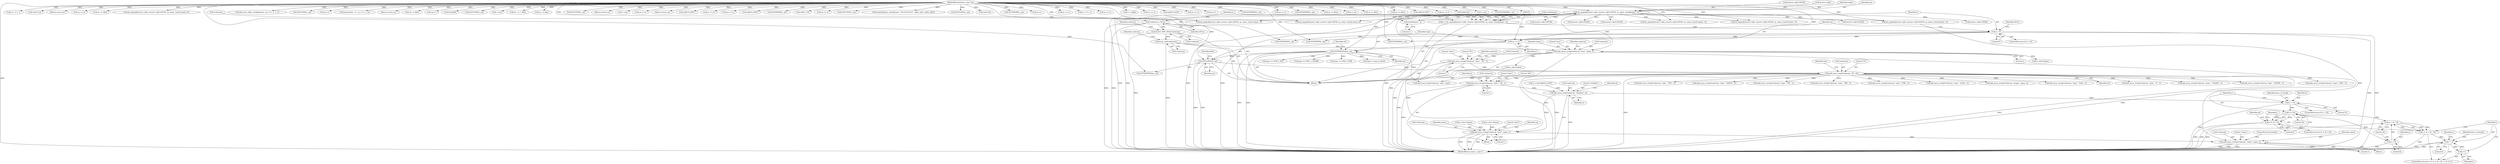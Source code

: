 digraph "1_php-src_2fefae47716d501aec41c1102f3fd4531f070b05_0@pointer" {
"1000748" [label="(Call,add_assoc_string(*subarray, \"type\", \"A6\", 1))"];
"1000210" [label="(Call,add_assoc_long(*subarray, \"ttl\", ttl))"];
"1000204" [label="(Call,add_assoc_string(*subarray, \"class\", \"IN\", 1))"];
"1000198" [label="(Call,add_assoc_string(*subarray, \"host\", name, 1))"];
"1000195" [label="(Call,array_init(*subarray))"];
"1000192" [label="(Call,ALLOC_INIT_ZVAL(*subarray))"];
"1000129" [label="(Call,*subarray = NULL)"];
"1000135" [label="(Call,dn_expand(answer->qb2, answer->qb2+65536, cp, name, sizeof(name) - 2))"];
"1000106" [label="(MethodParameterIn,u_char *cp)"];
"1000146" [label="(Call,sizeof(name) - 2)"];
"1000163" [label="(Call,GETLONG(ttl, cp))"];
"1000160" [label="(Call,GETSHORT(type, cp))"];
"1000157" [label="(Call,cp += n)"];
"1000151" [label="(Call,n < 0)"];
"1000133" [label="(Call,n = dn_expand(answer->qb2, answer->qb2+65536, cp, name, sizeof(name) - 2))"];
"1000765" [label="(Call,add_assoc_long(*subarray, \"masklen\", n))"];
"1000776" [label="(Call,n > 15)"];
"1000795" [label="(Call,n % 16)"];
"1000794" [label="(Call,n % 16 > 8)"];
"1000877" [label="(Call,(n + 8) / 16)"];
"1000875" [label="(Call,i = (n + 8) / 16)"];
"1000882" [label="(Call,i < 8)"];
"1000885" [label="(Call,i++)"];
"1000878" [label="(Call,n + 8)"];
"1000976" [label="(Call,add_assoc_string(*subarray, \"ipv6\", name, 1))"];
"1001016" [label="(Call,add_assoc_string(*subarray, \"chain\", name, 1))"];
"1000984" [label="(Identifier,cp)"];
"1000157" [label="(Call,cp += n)"];
"1000768" [label="(Literal,\"masklen\")"];
"1000889" [label="(Identifier,s)"];
"1000471" [label="(Call,cp + ll + 1)"];
"1000362" [label="(Call,add_assoc_string(*subarray, \"type\", \"HINFO\", 1))"];
"1000981" [label="(Literal,1)"];
"1000977" [label="(Call,*subarray)"];
"1000227" [label="(Call,(char*) cp)"];
"1000765" [label="(Call,add_assoc_long(*subarray, \"masklen\", n))"];
"1001216" [label="(Return,return cp;)"];
"1000317" [label="(Call,type == DNS_T_PTR)"];
"1000385" [label="(Call,cp += n)"];
"1000876" [label="(Identifier,i)"];
"1000133" [label="(Call,n = dn_expand(answer->qb2, answer->qb2+65536, cp, name, sizeof(name) - 2))"];
"1000193" [label="(Call,*subarray)"];
"1000165" [label="(Identifier,cp)"];
"1000796" [label="(Identifier,n)"];
"1000174" [label="(Call,type != type_to_fetch)"];
"1000309" [label="(Call,add_assoc_string(*subarray, \"type\", \"NS\", 1))"];
"1000272" [label="(Call,cp += dlen)"];
"1000976" [label="(Call,add_assoc_string(*subarray, \"ipv6\", name, 1))"];
"1000555" [label="(Call,dn_expand(answer->qb2, answer->qb2+65536, cp, name, (sizeof name) -2))"];
"1001020" [label="(Identifier,name)"];
"1000991" [label="(Call,dn_expand(answer->qb2, answer->qb2+65536, cp, name, (sizeof name) - 2))"];
"1000209" [label="(Literal,1)"];
"1000995" [label="(Call,answer->qb2+65536)"];
"1001173" [label="(Call,dn_expand(answer->qb2, answer->qb2+65536, cp, name, (sizeof name) - 2))"];
"1000469" [label="(Call,add_next_index_stringl(entries, cp + ll + 1, n, 1))"];
"1000751" [label="(Literal,\"type\")"];
"1000602" [label="(Call,GETLONG(n, cp))"];
"1000872" [label="(Call,cp++)"];
"1000147" [label="(Call,sizeof(name))"];
"1000208" [label="(Literal,\"IN\")"];
"1000277" [label="(Call,add_assoc_string(*subarray, \"type\", \"MX\", 1))"];
"1000150" [label="(ControlStructure,if (n < 0))"];
"1000459" [label="(Call,memcpy(tp + ll , cp + ll + 1, n))"];
"1000793" [label="(ControlStructure,if (n % 16 > 8))"];
"1000139" [label="(Call,answer->qb2+65536)"];
"1000218" [label="(Call,add_assoc_long(*subarray, \"type\", type))"];
"1000129" [label="(Call,*subarray = NULL)"];
"1000190" [label="(Return,return cp;)"];
"1000162" [label="(Identifier,cp)"];
"1000490" [label="(Call,cp += dlen)"];
"1000961" [label="(Identifier,have_v6_break)"];
"1000321" [label="(Call,add_assoc_string(*subarray, \"type\", \"PTR\", 1))"];
"1000769" [label="(Identifier,n)"];
"1000394" [label="(Call,cp++)"];
"1000874" [label="(ControlStructure,for (i = (n + 8) / 16; i < 8; i++))"];
"1000757" [label="(Call,(int)cp[0])"];
"1000160" [label="(Call,GETSHORT(type, cp))"];
"1000167" [label="(Identifier,dlen)"];
"1000980" [label="(Identifier,name)"];
"1000886" [label="(Identifier,i)"];
"1000618" [label="(Call,GETLONG(n, cp))"];
"1001144" [label="(Call,++cp)"];
"1000731" [label="(Call,add_assoc_string(*subarray, \"type\", \"AAAA\", 1))"];
"1000983" [label="(Call,cp < p + dlen)"];
"1000794" [label="(Call,n % 16 > 8)"];
"1000204" [label="(Call,add_assoc_string(*subarray, \"class\", \"IN\", 1))"];
"1001212" [label="(Call,cp += dlen)"];
"1000161" [label="(Identifier,type)"];
"1001030" [label="(Call,GETSHORT(n, cp))"];
"1000899" [label="(Call,(u_char *)name)"];
"1000883" [label="(Identifier,i)"];
"1000586" [label="(Call,GETLONG(n, cp))"];
"1000196" [label="(Call,*subarray)"];
"1000181" [label="(Return,return cp;)"];
"1000810" [label="(Call,(u_char *)name)"];
"1000212" [label="(Identifier,subarray)"];
"1000884" [label="(Literal,8)"];
"1001124" [label="(Call,++cp)"];
"1000195" [label="(Call,array_init(*subarray))"];
"1000164" [label="(Identifier,ttl)"];
"1000112" [label="(Block,)"];
"1000544" [label="(Call,cp += n)"];
"1000237" [label="(Return,return cp;)"];
"1001113" [label="(Call,cp[0] & 0xFF)"];
"1000354" [label="(Call,add_assoc_string(*subarray, \"target\", name, 1))"];
"1000577" [label="(Call,cp += n)"];
"1000156" [label="(Identifier,NULL)"];
"1000878" [label="(Call,n + 8)"];
"1000203" [label="(Literal,1)"];
"1000781" [label="(Identifier,have_v6_break)"];
"1000192" [label="(Call,ALLOC_INIT_ZVAL(*subarray))"];
"1001078" [label="(Call,cp += n)"];
"1000205" [label="(Call,*subarray)"];
"1001153" [label="(Call,cp[0] & 0xFF)"];
"1000771" [label="(Identifier,tp)"];
"1000158" [label="(Identifier,cp)"];
"1000888" [label="(Call,GETSHORT(s, cp))"];
"1000879" [label="(Identifier,n)"];
"1000801" [label="(Call,cp[0] != 0)"];
"1000514" [label="(Call,add_assoc_string(*subarray, \"type\", \"SOA\", 1))"];
"1000202" [label="(Identifier,name)"];
"1000153" [label="(Literal,0)"];
"1000351" [label="(Call,cp += n)"];
"1000594" [label="(Call,GETLONG(n, cp))"];
"1000776" [label="(Call,n > 15)"];
"1000149" [label="(Literal,2)"];
"1000249" [label="(Call,snprintf(name, sizeof(name), \"%d.%d.%d.%d\", cp[0], cp[1], cp[2], cp[3]))"];
"1000210" [label="(Call,add_assoc_long(*subarray, \"ttl\", ttl))"];
"1001016" [label="(Call,add_assoc_string(*subarray, \"chain\", name, 1))"];
"1000772" [label="(Call,(u_char*)name)"];
"1000130" [label="(Call,*subarray)"];
"1000752" [label="(Literal,\"A6\")"];
"1000610" [label="(Call,GETLONG(n, cp))"];
"1000201" [label="(Literal,\"host\")"];
"1000134" [label="(Identifier,n)"];
"1000146" [label="(Call,sizeof(name) - 2)"];
"1000380" [label="(Call,(char*)cp)"];
"1000151" [label="(Call,n < 0)"];
"1000214" [label="(Identifier,ttl)"];
"1001056" [label="(Call,dn_expand(answer->qb2, answer->qb2+65536, cp, name, (sizeof name) - 2))"];
"1001038" [label="(Call,GETSHORT(n, cp))"];
"1001017" [label="(Call,*subarray)"];
"1000374" [label="(Call,cp++)"];
"1000283" [label="(Call,GETSHORT(n, cp))"];
"1000526" [label="(Call,answer->qb2+65536)"];
"1000405" [label="(Call,cp += n)"];
"1000755" [label="(Identifier,n)"];
"1000243" [label="(Call,add_assoc_string(*subarray, \"type\", \"A\", 1))"];
"1000748" [label="(Call,add_assoc_string(*subarray, \"type\", \"A6\", 1))"];
"1000297" [label="(Call,add_assoc_string(*subarray, \"type\", \"CNAME\", 1))"];
"1000885" [label="(Call,i++)"];
"1000880" [label="(Literal,8)"];
"1000797" [label="(Literal,16)"];
"1000305" [label="(Call,type == DNS_T_NS)"];
"1001060" [label="(Call,answer->qb2+65536)"];
"1000198" [label="(Call,add_assoc_string(*subarray, \"host\", name, 1))"];
"1000882" [label="(Call,i < 8)"];
"1000163" [label="(Call,GETLONG(ttl, cp))"];
"1001089" [label="(Call,add_assoc_string(*subarray, \"type\", \"NAPTR\", 1))"];
"1001019" [label="(Literal,\"chain\")"];
"1000159" [label="(Identifier,n)"];
"1000152" [label="(Identifier,n)"];
"1000463" [label="(Call,cp + ll + 1)"];
"1001168" [label="(Call,cp += n)"];
"1001095" [label="(Call,GETSHORT(n, cp))"];
"1000440" [label="(Call,n = cp[ll])"];
"1001195" [label="(Call,cp += n)"];
"1000753" [label="(Literal,1)"];
"1001022" [label="(ControlStructure,break;)"];
"1000777" [label="(Identifier,n)"];
"1000829" [label="(Call,cp[0] & 0xFF)"];
"1000881" [label="(Literal,16)"];
"1000630" [label="(Call,(u_char*)name)"];
"1000206" [label="(Identifier,subarray)"];
"1000211" [label="(Call,*subarray)"];
"1000106" [label="(MethodParameterIn,u_char *cp)"];
"1001148" [label="(Call,cp += n)"];
"1001021" [label="(Literal,1)"];
"1000241" [label="(Block,)"];
"1000763" [label="(Call,cp++)"];
"1000166" [label="(Call,GETSHORT(dlen, cp))"];
"1001103" [label="(Call,GETSHORT(n, cp))"];
"1000136" [label="(Call,answer->qb2)"];
"1000333" [label="(Call,answer->qb2+65536)"];
"1000213" [label="(Literal,\"ttl\")"];
"1000329" [label="(Call,dn_expand(answer->qb2, answer->qb2+65536, cp, name, (sizeof name) - 2))"];
"1000216" [label="(Identifier,raw)"];
"1000145" [label="(Identifier,name)"];
"1000778" [label="(Literal,15)"];
"1000798" [label="(Literal,8)"];
"1000875" [label="(Call,i = (n + 8) / 16)"];
"1001013" [label="(Call,cp += n)"];
"1001046" [label="(Call,GETSHORT(n, cp))"];
"1000178" [label="(Call,cp += dlen)"];
"1000522" [label="(Call,dn_expand(answer->qb2, answer->qb2+65536, cp, name, (sizeof name) -2))"];
"1000803" [label="(Identifier,cp)"];
"1000132" [label="(Identifier,NULL)"];
"1000745" [label="(Call,p = cp)"];
"1000199" [label="(Call,*subarray)"];
"1000988" [label="(Block,)"];
"1000144" [label="(Identifier,cp)"];
"1001024" [label="(Call,add_assoc_string(*subarray, \"type\", \"SRV\", 1))"];
"1000979" [label="(Literal,\"ipv6\")"];
"1001218" [label="(MethodReturn,static u_char *)"];
"1000234" [label="(Call,cp += dlen)"];
"1000795" [label="(Call,n % 16)"];
"1000187" [label="(Call,cp += dlen)"];
"1000200" [label="(Identifier,subarray)"];
"1000207" [label="(Literal,\"class\")"];
"1001133" [label="(Call,cp[0] & 0xFF)"];
"1000293" [label="(Call,type == DNS_T_CNAME)"];
"1000749" [label="(Call,*subarray)"];
"1000419" [label="(Call,add_assoc_string(*subarray, \"type\", \"TXT\", 1))"];
"1000197" [label="(Identifier,subarray)"];
"1000754" [label="(Call,n = ((int)cp[0]) & 0xFF)"];
"1000135" [label="(Call,dn_expand(answer->qb2, answer->qb2+65536, cp, name, sizeof(name) - 2))"];
"1001177" [label="(Call,answer->qb2+65536)"];
"1001128" [label="(Call,cp += n)"];
"1000400" [label="(Call,(char*)cp)"];
"1001164" [label="(Call,++cp)"];
"1000775" [label="(ControlStructure,if (n > 15))"];
"1000766" [label="(Call,*subarray)"];
"1000877" [label="(Call,(n + 8) / 16)"];
"1000643" [label="(Call,GETSHORT(s, cp))"];
"1000748" -> "1000241"  [label="AST: "];
"1000748" -> "1000753"  [label="CFG: "];
"1000749" -> "1000748"  [label="AST: "];
"1000751" -> "1000748"  [label="AST: "];
"1000752" -> "1000748"  [label="AST: "];
"1000753" -> "1000748"  [label="AST: "];
"1000755" -> "1000748"  [label="CFG: "];
"1000748" -> "1001218"  [label="DDG: "];
"1000210" -> "1000748"  [label="DDG: "];
"1000748" -> "1000765"  [label="DDG: "];
"1000210" -> "1000112"  [label="AST: "];
"1000210" -> "1000214"  [label="CFG: "];
"1000211" -> "1000210"  [label="AST: "];
"1000213" -> "1000210"  [label="AST: "];
"1000214" -> "1000210"  [label="AST: "];
"1000216" -> "1000210"  [label="CFG: "];
"1000210" -> "1001218"  [label="DDG: "];
"1000210" -> "1001218"  [label="DDG: "];
"1000210" -> "1001218"  [label="DDG: "];
"1000204" -> "1000210"  [label="DDG: "];
"1000163" -> "1000210"  [label="DDG: "];
"1000210" -> "1000218"  [label="DDG: "];
"1000210" -> "1000243"  [label="DDG: "];
"1000210" -> "1000277"  [label="DDG: "];
"1000210" -> "1000297"  [label="DDG: "];
"1000210" -> "1000309"  [label="DDG: "];
"1000210" -> "1000321"  [label="DDG: "];
"1000210" -> "1000354"  [label="DDG: "];
"1000210" -> "1000362"  [label="DDG: "];
"1000210" -> "1000419"  [label="DDG: "];
"1000210" -> "1000514"  [label="DDG: "];
"1000210" -> "1000731"  [label="DDG: "];
"1000210" -> "1001024"  [label="DDG: "];
"1000210" -> "1001089"  [label="DDG: "];
"1000204" -> "1000112"  [label="AST: "];
"1000204" -> "1000209"  [label="CFG: "];
"1000205" -> "1000204"  [label="AST: "];
"1000207" -> "1000204"  [label="AST: "];
"1000208" -> "1000204"  [label="AST: "];
"1000209" -> "1000204"  [label="AST: "];
"1000212" -> "1000204"  [label="CFG: "];
"1000204" -> "1001218"  [label="DDG: "];
"1000198" -> "1000204"  [label="DDG: "];
"1000198" -> "1000112"  [label="AST: "];
"1000198" -> "1000203"  [label="CFG: "];
"1000199" -> "1000198"  [label="AST: "];
"1000201" -> "1000198"  [label="AST: "];
"1000202" -> "1000198"  [label="AST: "];
"1000203" -> "1000198"  [label="AST: "];
"1000206" -> "1000198"  [label="CFG: "];
"1000198" -> "1001218"  [label="DDG: "];
"1000198" -> "1001218"  [label="DDG: "];
"1000195" -> "1000198"  [label="DDG: "];
"1000135" -> "1000198"  [label="DDG: "];
"1000198" -> "1000630"  [label="DDG: "];
"1000198" -> "1000772"  [label="DDG: "];
"1000195" -> "1000112"  [label="AST: "];
"1000195" -> "1000196"  [label="CFG: "];
"1000196" -> "1000195"  [label="AST: "];
"1000200" -> "1000195"  [label="CFG: "];
"1000195" -> "1001218"  [label="DDG: "];
"1000192" -> "1000195"  [label="DDG: "];
"1000192" -> "1000112"  [label="AST: "];
"1000192" -> "1000193"  [label="CFG: "];
"1000193" -> "1000192"  [label="AST: "];
"1000197" -> "1000192"  [label="CFG: "];
"1000192" -> "1001218"  [label="DDG: "];
"1000129" -> "1000192"  [label="DDG: "];
"1000129" -> "1000112"  [label="AST: "];
"1000129" -> "1000132"  [label="CFG: "];
"1000130" -> "1000129"  [label="AST: "];
"1000132" -> "1000129"  [label="AST: "];
"1000134" -> "1000129"  [label="CFG: "];
"1000129" -> "1001218"  [label="DDG: "];
"1000129" -> "1001218"  [label="DDG: "];
"1000135" -> "1000133"  [label="AST: "];
"1000135" -> "1000146"  [label="CFG: "];
"1000136" -> "1000135"  [label="AST: "];
"1000139" -> "1000135"  [label="AST: "];
"1000144" -> "1000135"  [label="AST: "];
"1000145" -> "1000135"  [label="AST: "];
"1000146" -> "1000135"  [label="AST: "];
"1000133" -> "1000135"  [label="CFG: "];
"1000135" -> "1001218"  [label="DDG: "];
"1000135" -> "1001218"  [label="DDG: "];
"1000135" -> "1001218"  [label="DDG: "];
"1000135" -> "1001218"  [label="DDG: "];
"1000135" -> "1001218"  [label="DDG: "];
"1000135" -> "1000133"  [label="DDG: "];
"1000135" -> "1000133"  [label="DDG: "];
"1000135" -> "1000133"  [label="DDG: "];
"1000135" -> "1000133"  [label="DDG: "];
"1000135" -> "1000133"  [label="DDG: "];
"1000106" -> "1000135"  [label="DDG: "];
"1000146" -> "1000135"  [label="DDG: "];
"1000135" -> "1000157"  [label="DDG: "];
"1000135" -> "1000329"  [label="DDG: "];
"1000135" -> "1000333"  [label="DDG: "];
"1000135" -> "1000522"  [label="DDG: "];
"1000135" -> "1000526"  [label="DDG: "];
"1000135" -> "1000991"  [label="DDG: "];
"1000135" -> "1000995"  [label="DDG: "];
"1000135" -> "1001056"  [label="DDG: "];
"1000135" -> "1001060"  [label="DDG: "];
"1000135" -> "1001173"  [label="DDG: "];
"1000135" -> "1001177"  [label="DDG: "];
"1000106" -> "1000105"  [label="AST: "];
"1000106" -> "1001218"  [label="DDG: "];
"1000106" -> "1000157"  [label="DDG: "];
"1000106" -> "1000160"  [label="DDG: "];
"1000106" -> "1000163"  [label="DDG: "];
"1000106" -> "1000166"  [label="DDG: "];
"1000106" -> "1000178"  [label="DDG: "];
"1000106" -> "1000181"  [label="DDG: "];
"1000106" -> "1000187"  [label="DDG: "];
"1000106" -> "1000190"  [label="DDG: "];
"1000106" -> "1000227"  [label="DDG: "];
"1000106" -> "1000234"  [label="DDG: "];
"1000106" -> "1000237"  [label="DDG: "];
"1000106" -> "1000249"  [label="DDG: "];
"1000106" -> "1000272"  [label="DDG: "];
"1000106" -> "1000283"  [label="DDG: "];
"1000106" -> "1000329"  [label="DDG: "];
"1000106" -> "1000351"  [label="DDG: "];
"1000106" -> "1000374"  [label="DDG: "];
"1000106" -> "1000380"  [label="DDG: "];
"1000106" -> "1000385"  [label="DDG: "];
"1000106" -> "1000394"  [label="DDG: "];
"1000106" -> "1000400"  [label="DDG: "];
"1000106" -> "1000405"  [label="DDG: "];
"1000106" -> "1000440"  [label="DDG: "];
"1000106" -> "1000459"  [label="DDG: "];
"1000106" -> "1000463"  [label="DDG: "];
"1000106" -> "1000469"  [label="DDG: "];
"1000106" -> "1000471"  [label="DDG: "];
"1000106" -> "1000490"  [label="DDG: "];
"1000106" -> "1000522"  [label="DDG: "];
"1000106" -> "1000544"  [label="DDG: "];
"1000106" -> "1000555"  [label="DDG: "];
"1000106" -> "1000577"  [label="DDG: "];
"1000106" -> "1000586"  [label="DDG: "];
"1000106" -> "1000594"  [label="DDG: "];
"1000106" -> "1000602"  [label="DDG: "];
"1000106" -> "1000610"  [label="DDG: "];
"1000106" -> "1000618"  [label="DDG: "];
"1000106" -> "1000643"  [label="DDG: "];
"1000106" -> "1000745"  [label="DDG: "];
"1000106" -> "1000757"  [label="DDG: "];
"1000106" -> "1000763"  [label="DDG: "];
"1000106" -> "1000801"  [label="DDG: "];
"1000106" -> "1000829"  [label="DDG: "];
"1000106" -> "1000872"  [label="DDG: "];
"1000106" -> "1000888"  [label="DDG: "];
"1000106" -> "1000983"  [label="DDG: "];
"1000106" -> "1000991"  [label="DDG: "];
"1000106" -> "1001013"  [label="DDG: "];
"1000106" -> "1001030"  [label="DDG: "];
"1000106" -> "1001038"  [label="DDG: "];
"1000106" -> "1001046"  [label="DDG: "];
"1000106" -> "1001056"  [label="DDG: "];
"1000106" -> "1001078"  [label="DDG: "];
"1000106" -> "1001095"  [label="DDG: "];
"1000106" -> "1001103"  [label="DDG: "];
"1000106" -> "1001113"  [label="DDG: "];
"1000106" -> "1001124"  [label="DDG: "];
"1000106" -> "1001128"  [label="DDG: "];
"1000106" -> "1001133"  [label="DDG: "];
"1000106" -> "1001144"  [label="DDG: "];
"1000106" -> "1001148"  [label="DDG: "];
"1000106" -> "1001153"  [label="DDG: "];
"1000106" -> "1001164"  [label="DDG: "];
"1000106" -> "1001168"  [label="DDG: "];
"1000106" -> "1001173"  [label="DDG: "];
"1000106" -> "1001195"  [label="DDG: "];
"1000106" -> "1001212"  [label="DDG: "];
"1000106" -> "1001216"  [label="DDG: "];
"1000146" -> "1000149"  [label="CFG: "];
"1000147" -> "1000146"  [label="AST: "];
"1000149" -> "1000146"  [label="AST: "];
"1000163" -> "1000112"  [label="AST: "];
"1000163" -> "1000165"  [label="CFG: "];
"1000164" -> "1000163"  [label="AST: "];
"1000165" -> "1000163"  [label="AST: "];
"1000167" -> "1000163"  [label="CFG: "];
"1000163" -> "1001218"  [label="DDG: "];
"1000163" -> "1001218"  [label="DDG: "];
"1000160" -> "1000163"  [label="DDG: "];
"1000163" -> "1000166"  [label="DDG: "];
"1000160" -> "1000112"  [label="AST: "];
"1000160" -> "1000162"  [label="CFG: "];
"1000161" -> "1000160"  [label="AST: "];
"1000162" -> "1000160"  [label="AST: "];
"1000164" -> "1000160"  [label="CFG: "];
"1000160" -> "1001218"  [label="DDG: "];
"1000160" -> "1001218"  [label="DDG: "];
"1000157" -> "1000160"  [label="DDG: "];
"1000160" -> "1000174"  [label="DDG: "];
"1000160" -> "1000218"  [label="DDG: "];
"1000160" -> "1000293"  [label="DDG: "];
"1000160" -> "1000305"  [label="DDG: "];
"1000160" -> "1000317"  [label="DDG: "];
"1000157" -> "1000112"  [label="AST: "];
"1000157" -> "1000159"  [label="CFG: "];
"1000158" -> "1000157"  [label="AST: "];
"1000159" -> "1000157"  [label="AST: "];
"1000161" -> "1000157"  [label="CFG: "];
"1000157" -> "1001218"  [label="DDG: "];
"1000151" -> "1000157"  [label="DDG: "];
"1000151" -> "1000150"  [label="AST: "];
"1000151" -> "1000153"  [label="CFG: "];
"1000152" -> "1000151"  [label="AST: "];
"1000153" -> "1000151"  [label="AST: "];
"1000156" -> "1000151"  [label="CFG: "];
"1000158" -> "1000151"  [label="CFG: "];
"1000151" -> "1001218"  [label="DDG: "];
"1000151" -> "1001218"  [label="DDG: "];
"1000133" -> "1000151"  [label="DDG: "];
"1000151" -> "1000283"  [label="DDG: "];
"1000151" -> "1001030"  [label="DDG: "];
"1000151" -> "1001095"  [label="DDG: "];
"1000133" -> "1000112"  [label="AST: "];
"1000134" -> "1000133"  [label="AST: "];
"1000152" -> "1000133"  [label="CFG: "];
"1000133" -> "1001218"  [label="DDG: "];
"1000765" -> "1000241"  [label="AST: "];
"1000765" -> "1000769"  [label="CFG: "];
"1000766" -> "1000765"  [label="AST: "];
"1000768" -> "1000765"  [label="AST: "];
"1000769" -> "1000765"  [label="AST: "];
"1000771" -> "1000765"  [label="CFG: "];
"1000765" -> "1001218"  [label="DDG: "];
"1000754" -> "1000765"  [label="DDG: "];
"1000765" -> "1000776"  [label="DDG: "];
"1000765" -> "1000976"  [label="DDG: "];
"1000776" -> "1000775"  [label="AST: "];
"1000776" -> "1000778"  [label="CFG: "];
"1000777" -> "1000776"  [label="AST: "];
"1000778" -> "1000776"  [label="AST: "];
"1000781" -> "1000776"  [label="CFG: "];
"1000796" -> "1000776"  [label="CFG: "];
"1000776" -> "1001218"  [label="DDG: "];
"1000776" -> "1000795"  [label="DDG: "];
"1000795" -> "1000794"  [label="AST: "];
"1000795" -> "1000797"  [label="CFG: "];
"1000796" -> "1000795"  [label="AST: "];
"1000797" -> "1000795"  [label="AST: "];
"1000798" -> "1000795"  [label="CFG: "];
"1000795" -> "1000794"  [label="DDG: "];
"1000795" -> "1000794"  [label="DDG: "];
"1000795" -> "1000877"  [label="DDG: "];
"1000795" -> "1000878"  [label="DDG: "];
"1000794" -> "1000793"  [label="AST: "];
"1000794" -> "1000798"  [label="CFG: "];
"1000798" -> "1000794"  [label="AST: "];
"1000803" -> "1000794"  [label="CFG: "];
"1000876" -> "1000794"  [label="CFG: "];
"1000794" -> "1001218"  [label="DDG: "];
"1000794" -> "1001218"  [label="DDG: "];
"1000877" -> "1000875"  [label="AST: "];
"1000877" -> "1000881"  [label="CFG: "];
"1000878" -> "1000877"  [label="AST: "];
"1000881" -> "1000877"  [label="AST: "];
"1000875" -> "1000877"  [label="CFG: "];
"1000877" -> "1001218"  [label="DDG: "];
"1000877" -> "1000875"  [label="DDG: "];
"1000877" -> "1000875"  [label="DDG: "];
"1000875" -> "1000874"  [label="AST: "];
"1000876" -> "1000875"  [label="AST: "];
"1000883" -> "1000875"  [label="CFG: "];
"1000875" -> "1001218"  [label="DDG: "];
"1000875" -> "1000882"  [label="DDG: "];
"1000882" -> "1000874"  [label="AST: "];
"1000882" -> "1000884"  [label="CFG: "];
"1000883" -> "1000882"  [label="AST: "];
"1000884" -> "1000882"  [label="AST: "];
"1000889" -> "1000882"  [label="CFG: "];
"1000961" -> "1000882"  [label="CFG: "];
"1000882" -> "1001218"  [label="DDG: "];
"1000882" -> "1001218"  [label="DDG: "];
"1000885" -> "1000882"  [label="DDG: "];
"1000882" -> "1000885"  [label="DDG: "];
"1000885" -> "1000874"  [label="AST: "];
"1000885" -> "1000886"  [label="CFG: "];
"1000886" -> "1000885"  [label="AST: "];
"1000883" -> "1000885"  [label="CFG: "];
"1000878" -> "1000880"  [label="CFG: "];
"1000879" -> "1000878"  [label="AST: "];
"1000880" -> "1000878"  [label="AST: "];
"1000881" -> "1000878"  [label="CFG: "];
"1000878" -> "1001218"  [label="DDG: "];
"1000976" -> "1000241"  [label="AST: "];
"1000976" -> "1000981"  [label="CFG: "];
"1000977" -> "1000976"  [label="AST: "];
"1000979" -> "1000976"  [label="AST: "];
"1000980" -> "1000976"  [label="AST: "];
"1000981" -> "1000976"  [label="AST: "];
"1000984" -> "1000976"  [label="CFG: "];
"1000976" -> "1001218"  [label="DDG: "];
"1000976" -> "1001218"  [label="DDG: "];
"1000976" -> "1001218"  [label="DDG: "];
"1000772" -> "1000976"  [label="DDG: "];
"1000810" -> "1000976"  [label="DDG: "];
"1000899" -> "1000976"  [label="DDG: "];
"1000976" -> "1001016"  [label="DDG: "];
"1001016" -> "1000988"  [label="AST: "];
"1001016" -> "1001021"  [label="CFG: "];
"1001017" -> "1001016"  [label="AST: "];
"1001019" -> "1001016"  [label="AST: "];
"1001020" -> "1001016"  [label="AST: "];
"1001021" -> "1001016"  [label="AST: "];
"1001022" -> "1001016"  [label="CFG: "];
"1001016" -> "1001218"  [label="DDG: "];
"1001016" -> "1001218"  [label="DDG: "];
"1001016" -> "1001218"  [label="DDG: "];
"1000991" -> "1001016"  [label="DDG: "];
}
